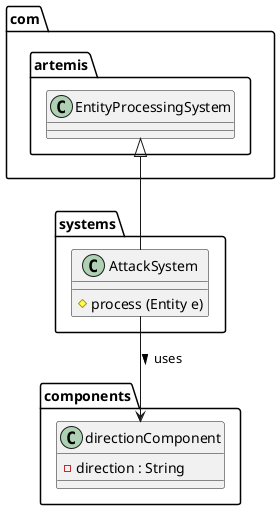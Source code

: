 @startuml
'https://plantuml.com/class-diagram

package components {
    class directionComponent {

        - direction : String

    }
}


package systems {

    class AttackSystem{
        # process (Entity e)
    }


}

package com.artemis {
    class EntityProcessingSystem
}

AttackSystem --> directionComponent : "uses >"
AttackSystem -up-|> EntityProcessingSystem

@enduml